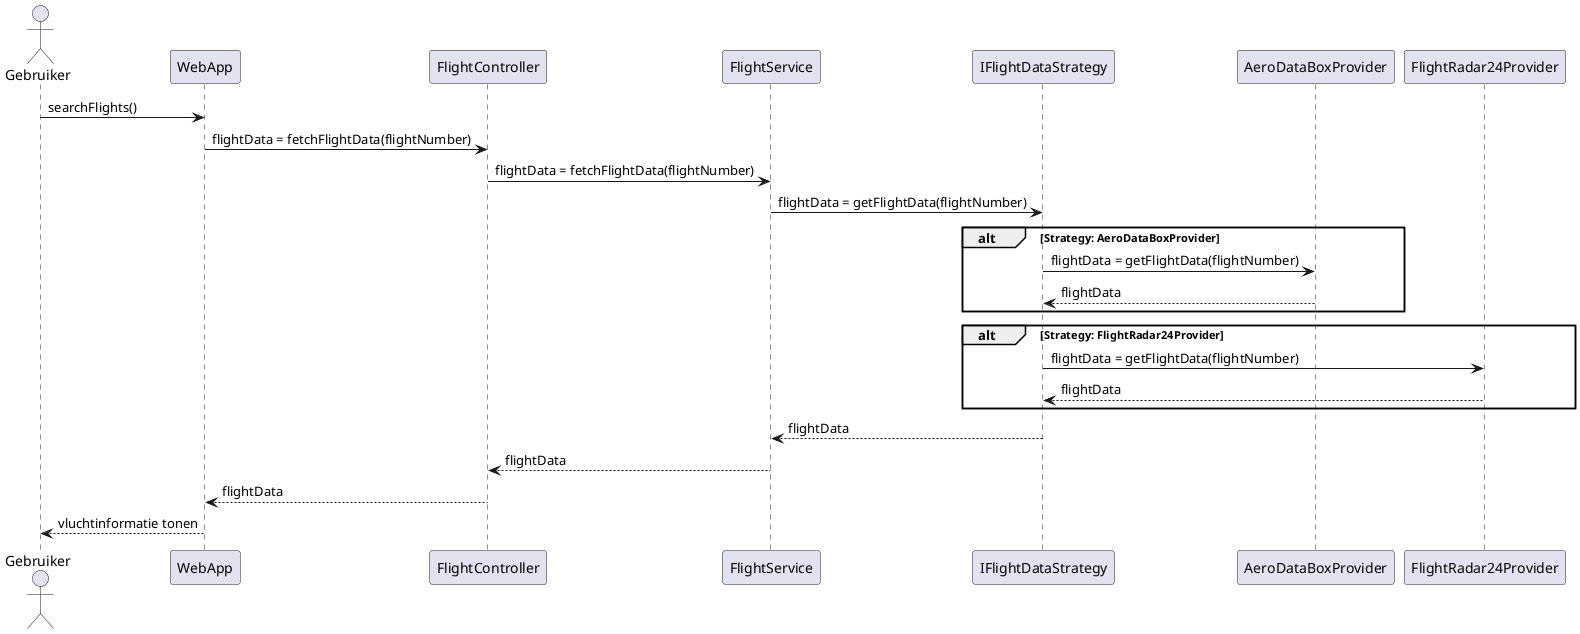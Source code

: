 @startuml
'https://plantuml.com/sequence-diagram

actor Gebruiker
participant WebApp
participant FlightController
participant FlightService
participant IFlightDataStrategy
participant AeroDataBoxProvider
participant FlightRadar24Provider

Gebruiker -> WebApp : searchFlights()
WebApp -> FlightController : flightData = fetchFlightData(flightNumber)
FlightController -> FlightService : flightData = fetchFlightData(flightNumber)
FlightService -> IFlightDataStrategy : flightData = getFlightData(flightNumber)

alt Strategy: AeroDataBoxProvider
    IFlightDataStrategy -> AeroDataBoxProvider : flightData = getFlightData(flightNumber)
    AeroDataBoxProvider --> IFlightDataStrategy : flightData
end

alt Strategy: FlightRadar24Provider
    IFlightDataStrategy -> FlightRadar24Provider : flightData = getFlightData(flightNumber)
    FlightRadar24Provider --> IFlightDataStrategy : flightData
end

IFlightDataStrategy --> FlightService : flightData
FlightService --> FlightController : flightData
FlightController --> WebApp : flightData
WebApp --> Gebruiker : vluchtinformatie tonen
@enduml
